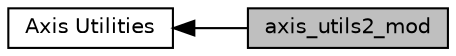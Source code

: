 digraph "axis_utils2_mod"
{
  edge [fontname="Helvetica",fontsize="10",labelfontname="Helvetica",labelfontsize="10"];
  node [fontname="Helvetica",fontsize="10",shape=box];
  rankdir=LR;
  Node2 [label="Axis Utilities",height=0.2,width=0.4,color="black", fillcolor="white", style="filled",URL="$group__axis__utils.html",tooltip="Modules and associated files in the axis_utils directory."];
  Node1 [label="axis_utils2_mod",height=0.2,width=0.4,color="black", fillcolor="grey75", style="filled", fontcolor="black",tooltip="A set of utilities for manipulating axes and extracting axis attributes."];
  Node2->Node1 [shape=plaintext, dir="back", style="solid"];
}
